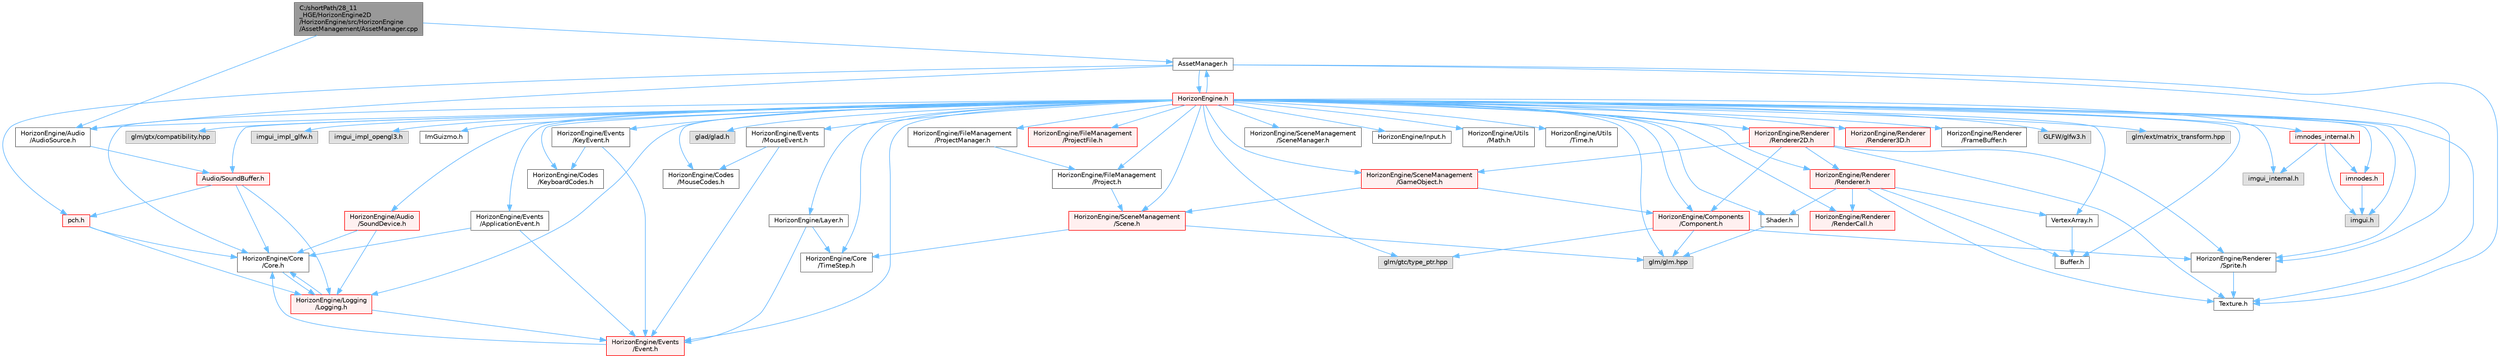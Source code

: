 digraph "C:/shortPath/28_11_HGE/HorizonEngine2D/HorizonEngine/src/HorizonEngine/AssetManagement/AssetManager.cpp"
{
 // LATEX_PDF_SIZE
  bgcolor="transparent";
  edge [fontname=Helvetica,fontsize=10,labelfontname=Helvetica,labelfontsize=10];
  node [fontname=Helvetica,fontsize=10,shape=box,height=0.2,width=0.4];
  Node1 [label="C:/shortPath/28_11\l_HGE/HorizonEngine2D\l/HorizonEngine/src/HorizonEngine\l/AssetManagement/AssetManager.cpp",height=0.2,width=0.4,color="gray40", fillcolor="grey60", style="filled", fontcolor="black",tooltip=" "];
  Node1 -> Node2 [color="steelblue1",style="solid"];
  Node2 [label="AssetManager.h",height=0.2,width=0.4,color="grey40", fillcolor="white", style="filled",URL="$_asset_manager_8h.html",tooltip=" "];
  Node2 -> Node3 [color="steelblue1",style="solid"];
  Node3 [label="HorizonEngine.h",height=0.2,width=0.4,color="red", fillcolor="#FFF0F0", style="filled",URL="$_horizon_engine_8h.html",tooltip=" "];
  Node3 -> Node4 [color="steelblue1",style="solid"];
  Node4 [label="glad/glad.h",height=0.2,width=0.4,color="grey60", fillcolor="#E0E0E0", style="filled",tooltip=" "];
  Node3 -> Node5 [color="steelblue1",style="solid"];
  Node5 [label="GLFW/glfw3.h",height=0.2,width=0.4,color="grey60", fillcolor="#E0E0E0", style="filled",tooltip=" "];
  Node3 -> Node6 [color="steelblue1",style="solid"];
  Node6 [label="glm/glm.hpp",height=0.2,width=0.4,color="grey60", fillcolor="#E0E0E0", style="filled",tooltip=" "];
  Node3 -> Node7 [color="steelblue1",style="solid"];
  Node7 [label="glm/ext/matrix_transform.hpp",height=0.2,width=0.4,color="grey60", fillcolor="#E0E0E0", style="filled",tooltip=" "];
  Node3 -> Node8 [color="steelblue1",style="solid"];
  Node8 [label="glm/gtc/type_ptr.hpp",height=0.2,width=0.4,color="grey60", fillcolor="#E0E0E0", style="filled",tooltip=" "];
  Node3 -> Node9 [color="steelblue1",style="solid"];
  Node9 [label="glm/gtx/compatibility.hpp",height=0.2,width=0.4,color="grey60", fillcolor="#E0E0E0", style="filled",tooltip=" "];
  Node3 -> Node10 [color="steelblue1",style="solid"];
  Node10 [label="imgui.h",height=0.2,width=0.4,color="grey60", fillcolor="#E0E0E0", style="filled",tooltip=" "];
  Node3 -> Node11 [color="steelblue1",style="solid"];
  Node11 [label="imgui_internal.h",height=0.2,width=0.4,color="grey60", fillcolor="#E0E0E0", style="filled",tooltip=" "];
  Node3 -> Node12 [color="steelblue1",style="solid"];
  Node12 [label="imgui_impl_glfw.h",height=0.2,width=0.4,color="grey60", fillcolor="#E0E0E0", style="filled",tooltip=" "];
  Node3 -> Node13 [color="steelblue1",style="solid"];
  Node13 [label="imgui_impl_opengl3.h",height=0.2,width=0.4,color="grey60", fillcolor="#E0E0E0", style="filled",tooltip=" "];
  Node3 -> Node14 [color="steelblue1",style="solid"];
  Node14 [label="ImGuizmo.h",height=0.2,width=0.4,color="grey40", fillcolor="white", style="filled",URL="$_im_guizmo_8h.html",tooltip=" "];
  Node3 -> Node15 [color="steelblue1",style="solid"];
  Node15 [label="imnodes.h",height=0.2,width=0.4,color="red", fillcolor="#FFF0F0", style="filled",URL="$imnodes_8h.html",tooltip=" "];
  Node15 -> Node10 [color="steelblue1",style="solid"];
  Node3 -> Node17 [color="steelblue1",style="solid"];
  Node17 [label="imnodes_internal.h",height=0.2,width=0.4,color="red", fillcolor="#FFF0F0", style="filled",URL="$imnodes__internal_8h.html",tooltip=" "];
  Node17 -> Node15 [color="steelblue1",style="solid"];
  Node17 -> Node10 [color="steelblue1",style="solid"];
  Node17 -> Node11 [color="steelblue1",style="solid"];
  Node3 -> Node19 [color="steelblue1",style="solid"];
  Node19 [label="HorizonEngine/Core\l/Core.h",height=0.2,width=0.4,color="grey40", fillcolor="white", style="filled",URL="$_core_8h.html",tooltip=" "];
  Node19 -> Node20 [color="steelblue1",style="solid"];
  Node20 [label="HorizonEngine/Logging\l/Logging.h",height=0.2,width=0.4,color="red", fillcolor="#FFF0F0", style="filled",URL="$_logging_8h.html",tooltip=" "];
  Node20 -> Node19 [color="steelblue1",style="solid"];
  Node20 -> Node26 [color="steelblue1",style="solid"];
  Node26 [label="HorizonEngine/Events\l/Event.h",height=0.2,width=0.4,color="red", fillcolor="#FFF0F0", style="filled",URL="$_event_8h.html",tooltip=" "];
  Node26 -> Node19 [color="steelblue1",style="solid"];
  Node3 -> Node20 [color="steelblue1",style="solid"];
  Node3 -> Node2 [color="steelblue1",style="solid"];
  Node3 -> Node27 [color="steelblue1",style="solid"];
  Node27 [label="HorizonEngine/Core\l/TimeStep.h",height=0.2,width=0.4,color="grey40", fillcolor="white", style="filled",URL="$_time_step_8h.html",tooltip=" "];
  Node3 -> Node26 [color="steelblue1",style="solid"];
  Node3 -> Node28 [color="steelblue1",style="solid"];
  Node28 [label="HorizonEngine/Events\l/ApplicationEvent.h",height=0.2,width=0.4,color="grey40", fillcolor="white", style="filled",URL="$_application_event_8h.html",tooltip=" "];
  Node28 -> Node19 [color="steelblue1",style="solid"];
  Node28 -> Node26 [color="steelblue1",style="solid"];
  Node3 -> Node29 [color="steelblue1",style="solid"];
  Node29 [label="HorizonEngine/Events\l/KeyEvent.h",height=0.2,width=0.4,color="grey40", fillcolor="white", style="filled",URL="$_key_event_8h.html",tooltip=" "];
  Node29 -> Node26 [color="steelblue1",style="solid"];
  Node29 -> Node30 [color="steelblue1",style="solid"];
  Node30 [label="HorizonEngine/Codes\l/KeyboardCodes.h",height=0.2,width=0.4,color="grey40", fillcolor="white", style="filled",URL="$_keyboard_codes_8h.html",tooltip=" "];
  Node3 -> Node31 [color="steelblue1",style="solid"];
  Node31 [label="HorizonEngine/Events\l/MouseEvent.h",height=0.2,width=0.4,color="grey40", fillcolor="white", style="filled",URL="$_mouse_event_8h.html",tooltip=" "];
  Node31 -> Node26 [color="steelblue1",style="solid"];
  Node31 -> Node32 [color="steelblue1",style="solid"];
  Node32 [label="HorizonEngine/Codes\l/MouseCodes.h",height=0.2,width=0.4,color="grey40", fillcolor="white", style="filled",URL="$_mouse_codes_8h.html",tooltip=" "];
  Node3 -> Node33 [color="steelblue1",style="solid"];
  Node33 [label="HorizonEngine/Audio\l/AudioSource.h",height=0.2,width=0.4,color="grey40", fillcolor="white", style="filled",URL="$_audio_source_8h.html",tooltip=" "];
  Node33 -> Node34 [color="steelblue1",style="solid"];
  Node34 [label="Audio/SoundBuffer.h",height=0.2,width=0.4,color="red", fillcolor="#FFF0F0", style="filled",URL="$_sound_buffer_8h.html",tooltip=" "];
  Node34 -> Node19 [color="steelblue1",style="solid"];
  Node34 -> Node36 [color="steelblue1",style="solid"];
  Node36 [label="pch.h",height=0.2,width=0.4,color="red", fillcolor="#FFF0F0", style="filled",URL="$pch_8h.html",tooltip=" "];
  Node36 -> Node20 [color="steelblue1",style="solid"];
  Node36 -> Node19 [color="steelblue1",style="solid"];
  Node34 -> Node20 [color="steelblue1",style="solid"];
  Node3 -> Node34 [color="steelblue1",style="solid"];
  Node3 -> Node64 [color="steelblue1",style="solid"];
  Node64 [label="HorizonEngine/Audio\l/SoundDevice.h",height=0.2,width=0.4,color="red", fillcolor="#FFF0F0", style="filled",URL="$_sound_device_8h.html",tooltip=" "];
  Node64 -> Node19 [color="steelblue1",style="solid"];
  Node64 -> Node20 [color="steelblue1",style="solid"];
  Node3 -> Node66 [color="steelblue1",style="solid"];
  Node66 [label="HorizonEngine/Components\l/Component.h",height=0.2,width=0.4,color="red", fillcolor="#FFF0F0", style="filled",URL="$_component_8h.html",tooltip=" "];
  Node66 -> Node6 [color="steelblue1",style="solid"];
  Node66 -> Node8 [color="steelblue1",style="solid"];
  Node66 -> Node71 [color="steelblue1",style="solid"];
  Node71 [label="HorizonEngine/Renderer\l/Sprite.h",height=0.2,width=0.4,color="grey40", fillcolor="white", style="filled",URL="$_sprite_8h.html",tooltip=" "];
  Node71 -> Node72 [color="steelblue1",style="solid"];
  Node72 [label="Texture.h",height=0.2,width=0.4,color="grey40", fillcolor="white", style="filled",URL="$_texture_8h.html",tooltip=" "];
  Node3 -> Node73 [color="steelblue1",style="solid"];
  Node73 [label="HorizonEngine/FileManagement\l/ProjectFile.h",height=0.2,width=0.4,color="red", fillcolor="#FFF0F0", style="filled",URL="$_project_file_8h.html",tooltip=" "];
  Node3 -> Node75 [color="steelblue1",style="solid"];
  Node75 [label="HorizonEngine/FileManagement\l/Project.h",height=0.2,width=0.4,color="grey40", fillcolor="white", style="filled",URL="$_project_8h.html",tooltip=" "];
  Node75 -> Node76 [color="steelblue1",style="solid"];
  Node76 [label="HorizonEngine/SceneManagement\l/Scene.h",height=0.2,width=0.4,color="red", fillcolor="#FFF0F0", style="filled",URL="$_scene_8h.html",tooltip=" "];
  Node76 -> Node6 [color="steelblue1",style="solid"];
  Node76 -> Node27 [color="steelblue1",style="solid"];
  Node3 -> Node80 [color="steelblue1",style="solid"];
  Node80 [label="HorizonEngine/FileManagement\l/ProjectManager.h",height=0.2,width=0.4,color="grey40", fillcolor="white", style="filled",URL="$_project_manager_8h.html",tooltip=" "];
  Node80 -> Node75 [color="steelblue1",style="solid"];
  Node3 -> Node81 [color="steelblue1",style="solid"];
  Node81 [label="HorizonEngine/SceneManagement\l/GameObject.h",height=0.2,width=0.4,color="red", fillcolor="#FFF0F0", style="filled",URL="$_game_object_8h.html",tooltip=" "];
  Node81 -> Node76 [color="steelblue1",style="solid"];
  Node81 -> Node66 [color="steelblue1",style="solid"];
  Node3 -> Node76 [color="steelblue1",style="solid"];
  Node3 -> Node82 [color="steelblue1",style="solid"];
  Node82 [label="HorizonEngine/SceneManagement\l/SceneManager.h",height=0.2,width=0.4,color="grey40", fillcolor="white", style="filled",URL="$_scene_manager_8h.html",tooltip=" "];
  Node3 -> Node79 [color="steelblue1",style="solid"];
  Node79 [label="HorizonEngine/Input.h",height=0.2,width=0.4,color="grey40", fillcolor="white", style="filled",URL="$_input_8h.html",tooltip=" "];
  Node3 -> Node32 [color="steelblue1",style="solid"];
  Node3 -> Node30 [color="steelblue1",style="solid"];
  Node3 -> Node83 [color="steelblue1",style="solid"];
  Node83 [label="HorizonEngine/Utils\l/Math.h",height=0.2,width=0.4,color="grey40", fillcolor="white", style="filled",URL="$_math_8h.html",tooltip=" "];
  Node3 -> Node84 [color="steelblue1",style="solid"];
  Node84 [label="HorizonEngine/Utils\l/Time.h",height=0.2,width=0.4,color="grey40", fillcolor="white", style="filled",URL="$_time_8h.html",tooltip=" "];
  Node3 -> Node85 [color="steelblue1",style="solid"];
  Node85 [label="HorizonEngine/Layer.h",height=0.2,width=0.4,color="grey40", fillcolor="white", style="filled",URL="$_layer_8h.html",tooltip=" "];
  Node85 -> Node27 [color="steelblue1",style="solid"];
  Node85 -> Node26 [color="steelblue1",style="solid"];
  Node3 -> Node86 [color="steelblue1",style="solid"];
  Node86 [label="HorizonEngine/Renderer\l/RenderCall.h",height=0.2,width=0.4,color="red", fillcolor="#FFF0F0", style="filled",URL="$_render_call_8h.html",tooltip=" "];
  Node3 -> Node90 [color="steelblue1",style="solid"];
  Node90 [label="HorizonEngine/Renderer\l/Renderer.h",height=0.2,width=0.4,color="red", fillcolor="#FFF0F0", style="filled",URL="$_renderer_8h.html",tooltip=" "];
  Node90 -> Node88 [color="steelblue1",style="solid"];
  Node88 [label="VertexArray.h",height=0.2,width=0.4,color="grey40", fillcolor="white", style="filled",URL="$_vertex_array_8h.html",tooltip=" "];
  Node88 -> Node89 [color="steelblue1",style="solid"];
  Node89 [label="Buffer.h",height=0.2,width=0.4,color="grey40", fillcolor="white", style="filled",URL="$_buffer_8h.html",tooltip=" "];
  Node90 -> Node89 [color="steelblue1",style="solid"];
  Node90 -> Node91 [color="steelblue1",style="solid"];
  Node91 [label="Shader.h",height=0.2,width=0.4,color="grey40", fillcolor="white", style="filled",URL="$_shader_8h.html",tooltip=" "];
  Node91 -> Node6 [color="steelblue1",style="solid"];
  Node90 -> Node72 [color="steelblue1",style="solid"];
  Node90 -> Node86 [color="steelblue1",style="solid"];
  Node3 -> Node92 [color="steelblue1",style="solid"];
  Node92 [label="HorizonEngine/Renderer\l/Renderer2D.h",height=0.2,width=0.4,color="red", fillcolor="#FFF0F0", style="filled",URL="$_renderer2_d_8h.html",tooltip=" "];
  Node92 -> Node90 [color="steelblue1",style="solid"];
  Node92 -> Node66 [color="steelblue1",style="solid"];
  Node92 -> Node72 [color="steelblue1",style="solid"];
  Node92 -> Node71 [color="steelblue1",style="solid"];
  Node92 -> Node81 [color="steelblue1",style="solid"];
  Node3 -> Node93 [color="steelblue1",style="solid"];
  Node93 [label="HorizonEngine/Renderer\l/Renderer3D.h",height=0.2,width=0.4,color="red", fillcolor="#FFF0F0", style="filled",URL="$_renderer3_d_8h.html",tooltip=" "];
  Node3 -> Node89 [color="steelblue1",style="solid"];
  Node3 -> Node91 [color="steelblue1",style="solid"];
  Node3 -> Node88 [color="steelblue1",style="solid"];
  Node3 -> Node72 [color="steelblue1",style="solid"];
  Node3 -> Node71 [color="steelblue1",style="solid"];
  Node3 -> Node94 [color="steelblue1",style="solid"];
  Node94 [label="HorizonEngine/Renderer\l/FrameBuffer.h",height=0.2,width=0.4,color="grey40", fillcolor="white", style="filled",URL="$_frame_buffer_8h.html",tooltip=" "];
  Node2 -> Node36 [color="steelblue1",style="solid"];
  Node2 -> Node72 [color="steelblue1",style="solid"];
  Node2 -> Node71 [color="steelblue1",style="solid"];
  Node2 -> Node33 [color="steelblue1",style="solid"];
  Node1 -> Node33 [color="steelblue1",style="solid"];
}
